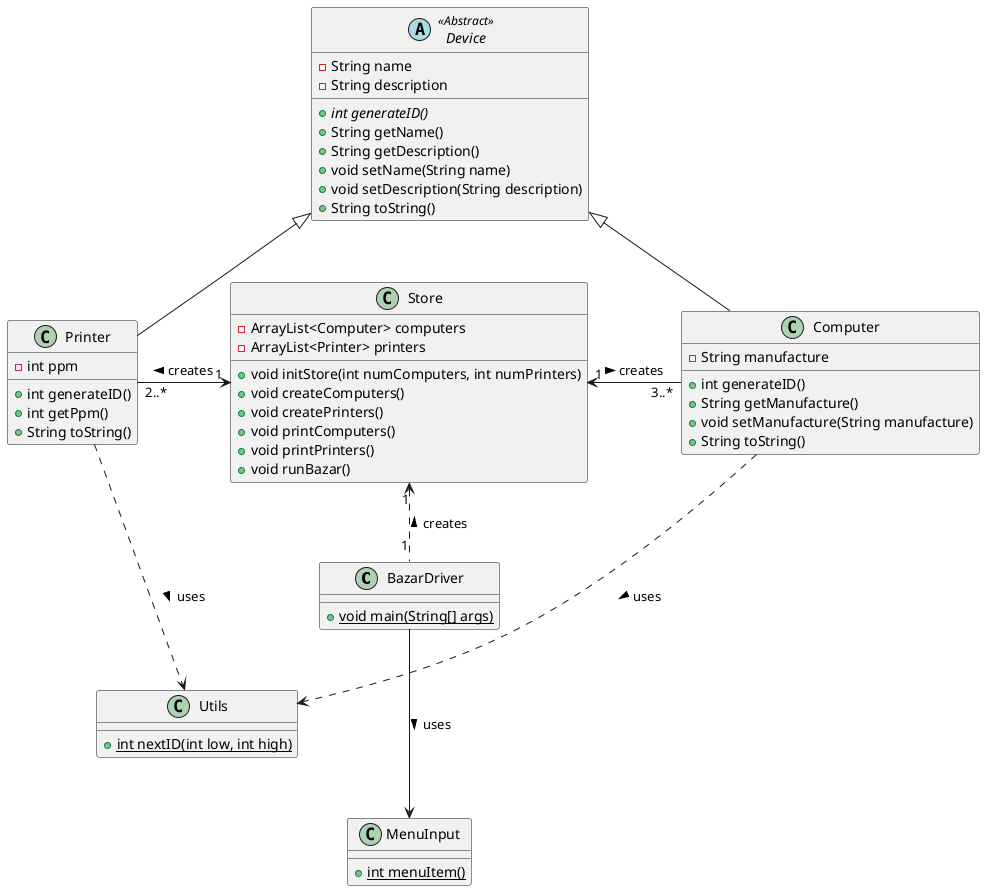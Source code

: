 @startuml

class BazarDriver {
    + {static} void main(String[] args)
}

class Store {
    - ArrayList<Computer> computers
    - ArrayList<Printer> printers
    + void initStore(int numComputers, int numPrinters)
    + void createComputers()
    + void createPrinters()
    + void printComputers()
    + void printPrinters()
    + void runBazar()
}

class Printer {
    - int ppm
    + int generateID()
    + int getPpm()
    + String toString()
}

class Computer {
    - String manufacture
    + int generateID()
    + String getManufacture()
    + void setManufacture(String manufacture)
    + String toString()
}

abstract class Device <<Abstract>> {
    - String name
    - String description
    + {abstract} int generateID()
    + String getName()
    + String getDescription()
    + void setName(String name)
    + void setDescription(String description)
    + String toString()
}

class MenuInput {
    + {static} int menuItem()
}

class Utils {
    + {static} int nextID(int low, int high)
}

Printer -u-|> Device
Computer -u-|> Device

Printer "2..*" -r-> "1" Store : creates <
Computer "3..*" -l-> "1" Store : creates <

Printer ...> Utils : uses >
Computer ...>  Utils : uses >

BazarDriver "1" .u.> "1" Store : creates >
BazarDriver ---> MenuInput : uses >


@enduml